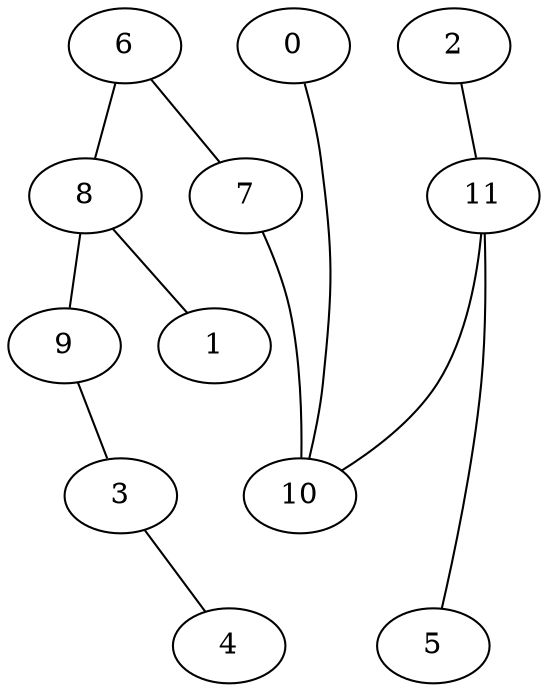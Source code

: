 strict graph {


	"6" [  weight=0 ];

	"6" -- "7" [  weight=0 ];

	"6" -- "8" [  weight=0 ];

	"2" [  weight=0 ];

	"2" -- "11" [  weight=0 ];

	"8" [  weight=0 ];

	"8" -- "9" [  weight=0 ];

	"8" -- "1" [  weight=0 ];

	"8" -- "6" [  weight=0 ];

	"9" [  weight=0 ];

	"9" -- "8" [  weight=0 ];

	"9" -- "3" [  weight=0 ];

	"11" [  weight=0 ];

	"11" -- "10" [  weight=0 ];

	"11" -- "2" [  weight=0 ];

	"11" -- "5" [  weight=0 ];

	"1" [  weight=0 ];

	"1" -- "8" [  weight=0 ];

	"7" [  weight=0 ];

	"7" -- "10" [  weight=0 ];

	"7" -- "6" [  weight=0 ];

	"10" [  weight=0 ];

	"10" -- "11" [  weight=0 ];

	"10" [  weight=0 ];

	"10" -- "7" [  weight=0 ];

	"0" [  weight=0 ];

	"0" -- "10" [  weight=0 ];

	"3" [  weight=0 ];

	"3" -- "4" [  weight=0 ];

	"3" -- "9" [  weight=0 ];

	"4" [  weight=0 ];

	"4" -- "3" [  weight=0 ];

	"5" [  weight=0 ];

	"5" -- "11" [  weight=0 ];

}
